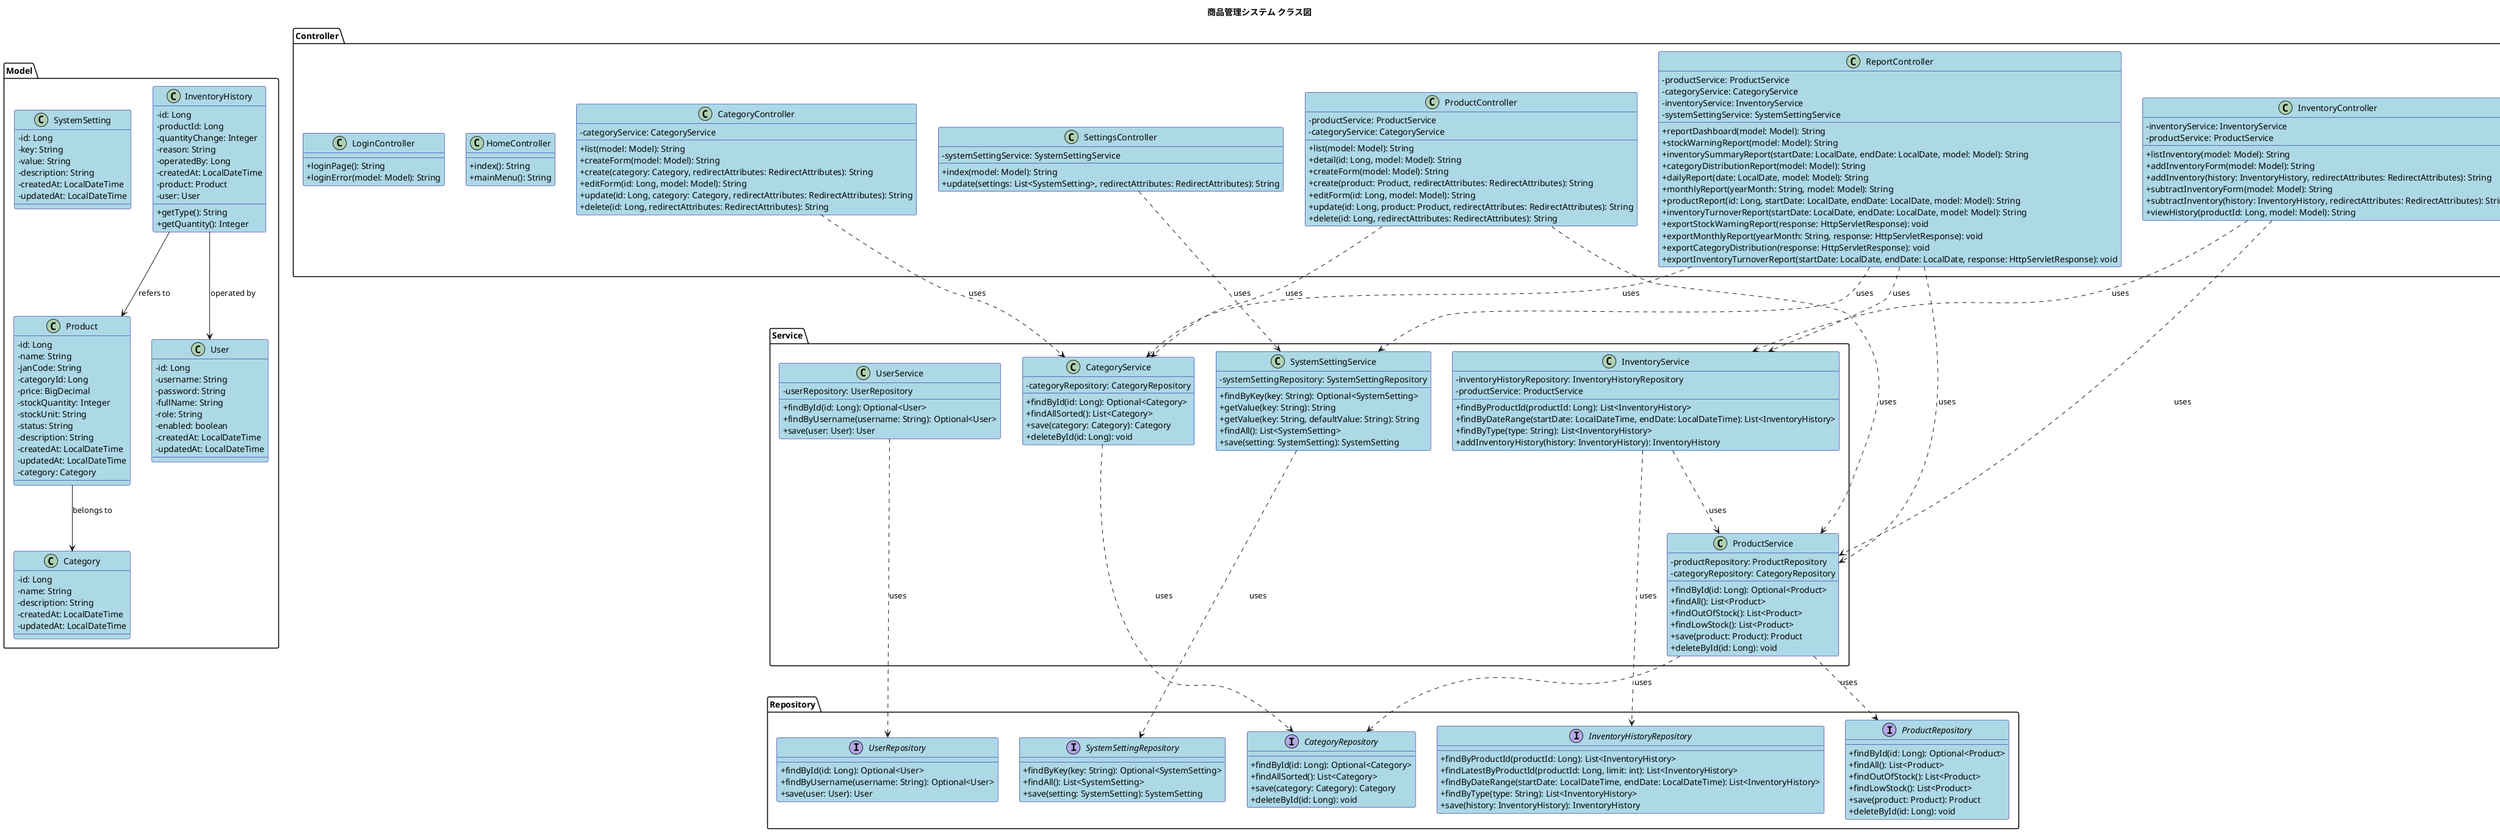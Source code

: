 @startuml ProductManagerClassDiagram

' スタイル設定
skinparam classAttributeIconSize 0
skinparam BackgroundColor White
skinparam ClassBackgroundColor LightBlue
skinparam ClassBorderColor DarkBlue
skinparam ControllerBackgroundColor LightGreen
skinparam ServiceBackgroundColor LightYellow
skinparam RepositoryBackgroundColor LightPink

title 商品管理システム クラス図

package "Model" {
  class Product {
    - id: Long
    - name: String
    - janCode: String
    - categoryId: Long
    - price: BigDecimal
    - stockQuantity: Integer
    - stockUnit: String
    - status: String
    - description: String
    - createdAt: LocalDateTime
    - updatedAt: LocalDateTime
    - category: Category
  }
  
  class Category {
    - id: Long
    - name: String
    - description: String
    - createdAt: LocalDateTime
    - updatedAt: LocalDateTime
  }
  
  class InventoryHistory {
    - id: Long
    - productId: Long
    - quantityChange: Integer
    - reason: String
    - operatedBy: Long
    - createdAt: LocalDateTime
    - product: Product
    - user: User
    + getType(): String
    + getQuantity(): Integer
  }
  
  class User {
    - id: Long
    - username: String
    - password: String
    - fullName: String
    - role: String
    - enabled: boolean
    - createdAt: LocalDateTime
    - updatedAt: LocalDateTime
  }
  
  class SystemSetting {
    - id: Long
    - key: String
    - value: String
    - description: String
    - createdAt: LocalDateTime
    - updatedAt: LocalDateTime
  }
}

package "Repository" {
  interface ProductRepository {
    + findById(id: Long): Optional<Product>
    + findAll(): List<Product>
    + findOutOfStock(): List<Product>
    + findLowStock(): List<Product>
    + save(product: Product): Product
    + deleteById(id: Long): void
  }
  
  interface CategoryRepository {
    + findById(id: Long): Optional<Category>
    + findAllSorted(): List<Category>
    + save(category: Category): Category
    + deleteById(id: Long): void
  }
  
  interface InventoryHistoryRepository {
    + findByProductId(productId: Long): List<InventoryHistory>
    + findLatestByProductId(productId: Long, limit: int): List<InventoryHistory>
    + findByDateRange(startDate: LocalDateTime, endDate: LocalDateTime): List<InventoryHistory>
    + findByType(type: String): List<InventoryHistory>
    + save(history: InventoryHistory): InventoryHistory
  }
  
  interface UserRepository {
    + findById(id: Long): Optional<User>
    + findByUsername(username: String): Optional<User>
    + save(user: User): User
  }
  
  interface SystemSettingRepository {
    + findByKey(key: String): Optional<SystemSetting>
    + findAll(): List<SystemSetting>
    + save(setting: SystemSetting): SystemSetting
  }
}

package "Service" {
  class ProductService {
    - productRepository: ProductRepository
    - categoryRepository: CategoryRepository
    + findById(id: Long): Optional<Product>
    + findAll(): List<Product>
    + findOutOfStock(): List<Product>
    + findLowStock(): List<Product>
    + save(product: Product): Product
    + deleteById(id: Long): void
  }
  
  class CategoryService {
    - categoryRepository: CategoryRepository
    + findById(id: Long): Optional<Category>
    + findAllSorted(): List<Category>
    + save(category: Category): Category
    + deleteById(id: Long): void
  }
  
  class InventoryService {
    - inventoryHistoryRepository: InventoryHistoryRepository
    - productService: ProductService
    + findByProductId(productId: Long): List<InventoryHistory>
    + findByDateRange(startDate: LocalDateTime, endDate: LocalDateTime): List<InventoryHistory>
    + findByType(type: String): List<InventoryHistory>
    + addInventoryHistory(history: InventoryHistory): InventoryHistory
  }
  
  class UserService {
    - userRepository: UserRepository
    + findById(id: Long): Optional<User>
    + findByUsername(username: String): Optional<User>
    + save(user: User): User
  }
  
  class SystemSettingService {
    - systemSettingRepository: SystemSettingRepository
    + findByKey(key: String): Optional<SystemSetting>
    + getValue(key: String): String
    + getValue(key: String, defaultValue: String): String
    + findAll(): List<SystemSetting>
    + save(setting: SystemSetting): SystemSetting
  }
}

package "Controller" {
  class ProductController {
    - productService: ProductService
    - categoryService: CategoryService
    + list(model: Model): String
    + detail(id: Long, model: Model): String
    + createForm(model: Model): String
    + create(product: Product, redirectAttributes: RedirectAttributes): String
    + editForm(id: Long, model: Model): String
    + update(id: Long, product: Product, redirectAttributes: RedirectAttributes): String
    + delete(id: Long, redirectAttributes: RedirectAttributes): String
  }
  
  class CategoryController {
    - categoryService: CategoryService
    + list(model: Model): String
    + createForm(model: Model): String
    + create(category: Category, redirectAttributes: RedirectAttributes): String
    + editForm(id: Long, model: Model): String
    + update(id: Long, category: Category, redirectAttributes: RedirectAttributes): String
    + delete(id: Long, redirectAttributes: RedirectAttributes): String
  }
  
  class InventoryController {
    - inventoryService: InventoryService
    - productService: ProductService
    + listInventory(model: Model): String
    + addInventoryForm(model: Model): String
    + addInventory(history: InventoryHistory, redirectAttributes: RedirectAttributes): String
    + subtractInventoryForm(model: Model): String
    + subtractInventory(history: InventoryHistory, redirectAttributes: RedirectAttributes): String
    + viewHistory(productId: Long, model: Model): String
  }
  
  class ReportController {
    - productService: ProductService
    - categoryService: CategoryService
    - inventoryService: InventoryService
    - systemSettingService: SystemSettingService
    + reportDashboard(model: Model): String
    + stockWarningReport(model: Model): String
    + inventorySummaryReport(startDate: LocalDate, endDate: LocalDate, model: Model): String
    + categoryDistributionReport(model: Model): String
    + dailyReport(date: LocalDate, model: Model): String
    + monthlyReport(yearMonth: String, model: Model): String
    + productReport(id: Long, startDate: LocalDate, endDate: LocalDate, model: Model): String
    + inventoryTurnoverReport(startDate: LocalDate, endDate: LocalDate, model: Model): String
    + exportStockWarningReport(response: HttpServletResponse): void
    + exportMonthlyReport(yearMonth: String, response: HttpServletResponse): void
    + exportCategoryDistribution(response: HttpServletResponse): void
    + exportInventoryTurnoverReport(startDate: LocalDate, endDate: LocalDate, response: HttpServletResponse): void
  }
  
  class SettingsController {
    - systemSettingService: SystemSettingService
    + index(model: Model): String
    + update(settings: List<SystemSetting>, redirectAttributes: RedirectAttributes): String
  }
  
  class HomeController {
    + index(): String
    + mainMenu(): String
  }
  
  class LoginController {
    + loginPage(): String
    + loginError(model: Model): String
  }
}

' リレーションシップ
Product --> Category : belongs to
InventoryHistory --> Product : refers to
InventoryHistory --> User : operated by

ProductService ..> ProductRepository : uses
ProductService ..> CategoryRepository : uses
CategoryService ..> CategoryRepository : uses
InventoryService ..> InventoryHistoryRepository : uses
InventoryService ..> ProductService : uses
UserService ..> UserRepository : uses
SystemSettingService ..> SystemSettingRepository : uses

ProductController ..> ProductService : uses
ProductController ..> CategoryService : uses
CategoryController ..> CategoryService : uses
InventoryController ..> InventoryService : uses
InventoryController ..> ProductService : uses
ReportController ..> ProductService : uses
ReportController ..> CategoryService : uses
ReportController ..> InventoryService : uses
ReportController ..> SystemSettingService : uses
SettingsController ..> SystemSettingService : uses

@enduml